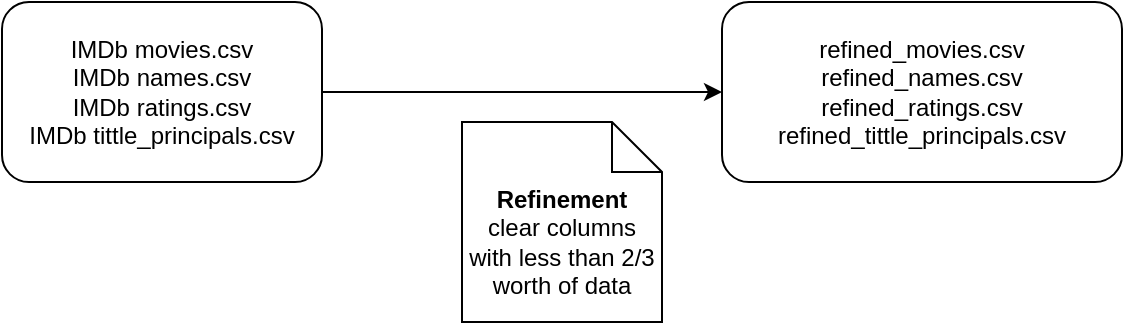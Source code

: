 <mxfile version="15.7.2" type="device"><diagram id="U0TEEb0Og4tp0JaTyb8K" name="Page-1"><mxGraphModel dx="870" dy="586" grid="1" gridSize="10" guides="1" tooltips="1" connect="1" arrows="1" fold="1" page="1" pageScale="1" pageWidth="827" pageHeight="1169" math="0" shadow="0"><root><mxCell id="0"/><mxCell id="1" parent="0"/><mxCell id="dyYckTUQXTFtyMufqalx-2" style="edgeStyle=orthogonalEdgeStyle;rounded=0;orthogonalLoop=1;jettySize=auto;html=1;entryX=0;entryY=0.5;entryDx=0;entryDy=0;" edge="1" parent="1" source="dyYckTUQXTFtyMufqalx-1" target="dyYckTUQXTFtyMufqalx-5"><mxGeometry relative="1" as="geometry"><mxPoint x="400" y="125" as="targetPoint"/></mxGeometry></mxCell><mxCell id="dyYckTUQXTFtyMufqalx-1" value="IMDb movies.csv&lt;br&gt;IMDb names.csv&lt;br&gt;IMDb ratings.csv&lt;br&gt;IMDb tittle_principals.csv" style="rounded=1;whiteSpace=wrap;html=1;" vertex="1" parent="1"><mxGeometry x="40" y="80" width="160" height="90" as="geometry"/></mxCell><mxCell id="dyYckTUQXTFtyMufqalx-4" value="&lt;b&gt;Refinement&lt;br&gt;&lt;/b&gt;clear columns with less than 2/3 worth of data" style="shape=note2;boundedLbl=1;whiteSpace=wrap;html=1;size=25;verticalAlign=top;align=center;" vertex="1" parent="1"><mxGeometry x="270" y="140" width="100" height="100" as="geometry"/></mxCell><mxCell id="dyYckTUQXTFtyMufqalx-3" value="" style="shape=image;html=1;verticalAlign=top;verticalLabelPosition=bottom;labelBackgroundColor=#ffffff;imageAspect=0;aspect=fixed;image=https://cdn4.iconfinder.com/data/icons/logos-and-brands/512/267_Python_logo-128.png" vertex="1" parent="1"><mxGeometry x="220" y="90" width="80" height="80" as="geometry"/></mxCell><mxCell id="dyYckTUQXTFtyMufqalx-5" value="refined_movies.csv&lt;br&gt;refined_names.csv&lt;br&gt;refined_ratings.csv&lt;br&gt;refined_tittle_principals.csv" style="rounded=1;whiteSpace=wrap;html=1;" vertex="1" parent="1"><mxGeometry x="400" y="80" width="200" height="90" as="geometry"/></mxCell></root></mxGraphModel></diagram></mxfile>